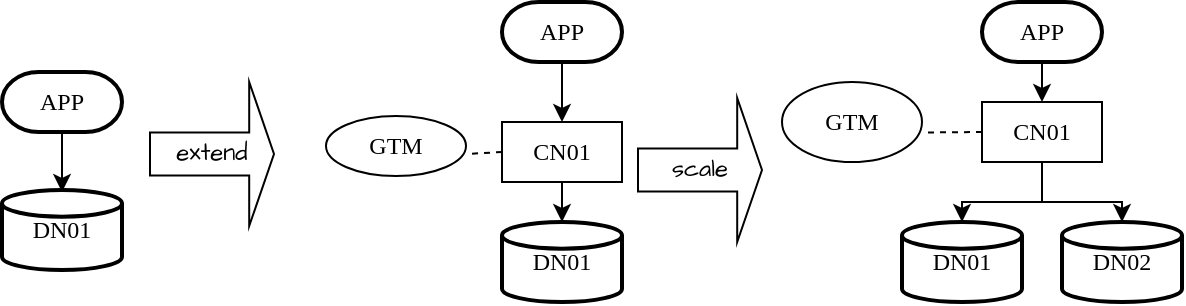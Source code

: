 <mxfile version="24.7.16">
  <diagram id="C5RBs43oDa-KdzZeNtuy" name="Page-1">
    <mxGraphModel dx="1050" dy="511" grid="0" gridSize="10" guides="1" tooltips="1" connect="1" arrows="1" fold="1" page="1" pageScale="1" pageWidth="827" pageHeight="1169" math="0" shadow="0">
      <root>
        <mxCell id="WIyWlLk6GJQsqaUBKTNV-0" />
        <mxCell id="WIyWlLk6GJQsqaUBKTNV-1" parent="WIyWlLk6GJQsqaUBKTNV-0" />
        <mxCell id="uEkoMf55fxLZ8qtXvSVT-3" value="DN01" style="strokeWidth=2;html=1;shape=mxgraph.flowchart.database;whiteSpace=wrap;hachureGap=4;fontFamily=Times New Roman;flipH=1;movable=1;resizable=1;rotatable=1;deletable=1;editable=1;locked=0;connectable=1;" parent="WIyWlLk6GJQsqaUBKTNV-1" vertex="1">
          <mxGeometry x="410" y="295" width="60" height="40" as="geometry" />
        </mxCell>
        <mxCell id="uEkoMf55fxLZ8qtXvSVT-7" value="CN01" style="rounded=0;whiteSpace=wrap;html=1;hachureGap=4;fontFamily=Times New Roman;flipH=1;movable=0;resizable=0;rotatable=0;deletable=0;editable=0;locked=1;connectable=0;" parent="WIyWlLk6GJQsqaUBKTNV-1" vertex="1">
          <mxGeometry x="410" y="245" width="60" height="30" as="geometry" />
        </mxCell>
        <mxCell id="uEkoMf55fxLZ8qtXvSVT-9" style="edgeStyle=orthogonalEdgeStyle;rounded=0;hachureGap=4;orthogonalLoop=1;jettySize=auto;html=1;entryX=0.5;entryY=0;entryDx=0;entryDy=0;entryPerimeter=0;fontFamily=Architects Daughter;fontSource=https%3A%2F%2Ffonts.googleapis.com%2Fcss%3Ffamily%3DArchitects%2BDaughter;movable=0;resizable=0;rotatable=0;deletable=0;editable=0;locked=1;connectable=0;" parent="WIyWlLk6GJQsqaUBKTNV-1" source="uEkoMf55fxLZ8qtXvSVT-7" target="uEkoMf55fxLZ8qtXvSVT-3" edge="1">
          <mxGeometry relative="1" as="geometry" />
        </mxCell>
        <mxCell id="uEkoMf55fxLZ8qtXvSVT-11" value="DN01" style="strokeWidth=2;html=1;shape=mxgraph.flowchart.database;whiteSpace=wrap;hachureGap=4;fontFamily=Times New Roman;flipH=1;movable=1;resizable=1;rotatable=1;deletable=1;editable=1;locked=0;connectable=1;" parent="WIyWlLk6GJQsqaUBKTNV-1" vertex="1">
          <mxGeometry x="610" y="295" width="60" height="40" as="geometry" />
        </mxCell>
        <mxCell id="uEkoMf55fxLZ8qtXvSVT-13" value="CN01" style="rounded=0;whiteSpace=wrap;html=1;hachureGap=4;fontFamily=Times New Roman;flipH=1;movable=0;resizable=0;rotatable=0;deletable=0;editable=0;locked=1;connectable=0;" parent="WIyWlLk6GJQsqaUBKTNV-1" vertex="1">
          <mxGeometry x="650" y="235" width="60" height="30" as="geometry" />
        </mxCell>
        <mxCell id="uEkoMf55fxLZ8qtXvSVT-14" style="edgeStyle=orthogonalEdgeStyle;rounded=0;hachureGap=4;orthogonalLoop=1;jettySize=auto;html=1;entryX=0.5;entryY=0;entryDx=0;entryDy=0;entryPerimeter=0;fontFamily=Architects Daughter;fontSource=https%3A%2F%2Ffonts.googleapis.com%2Fcss%3Ffamily%3DArchitects%2BDaughter;movable=0;resizable=0;rotatable=0;deletable=0;editable=0;locked=1;connectable=0;" parent="WIyWlLk6GJQsqaUBKTNV-1" source="uEkoMf55fxLZ8qtXvSVT-13" target="uEkoMf55fxLZ8qtXvSVT-11" edge="1">
          <mxGeometry relative="1" as="geometry" />
        </mxCell>
        <mxCell id="uEkoMf55fxLZ8qtXvSVT-16" value="DN02" style="strokeWidth=2;html=1;shape=mxgraph.flowchart.database;whiteSpace=wrap;hachureGap=4;fontFamily=Times New Roman;flipH=1;movable=1;resizable=1;rotatable=1;deletable=1;editable=1;locked=0;connectable=1;" parent="WIyWlLk6GJQsqaUBKTNV-1" vertex="1">
          <mxGeometry x="690" y="295" width="60" height="40" as="geometry" />
        </mxCell>
        <mxCell id="uEkoMf55fxLZ8qtXvSVT-19" style="edgeStyle=orthogonalEdgeStyle;rounded=0;hachureGap=4;orthogonalLoop=1;jettySize=auto;html=1;exitX=0.5;exitY=1;exitDx=0;exitDy=0;entryX=0.5;entryY=0;entryDx=0;entryDy=0;entryPerimeter=0;fontFamily=Architects Daughter;fontSource=https%3A%2F%2Ffonts.googleapis.com%2Fcss%3Ffamily%3DArchitects%2BDaughter;movable=0;resizable=0;rotatable=0;deletable=0;editable=0;locked=1;connectable=0;" parent="WIyWlLk6GJQsqaUBKTNV-1" source="uEkoMf55fxLZ8qtXvSVT-13" target="uEkoMf55fxLZ8qtXvSVT-16" edge="1">
          <mxGeometry relative="1" as="geometry" />
        </mxCell>
        <mxCell id="uEkoMf55fxLZ8qtXvSVT-22" style="edgeStyle=orthogonalEdgeStyle;rounded=0;hachureGap=4;orthogonalLoop=1;jettySize=auto;html=1;exitX=0.5;exitY=1;exitDx=0;exitDy=0;exitPerimeter=0;entryX=0.5;entryY=0;entryDx=0;entryDy=0;fontFamily=Architects Daughter;fontSource=https%3A%2F%2Ffonts.googleapis.com%2Fcss%3Ffamily%3DArchitects%2BDaughter;movable=0;resizable=0;rotatable=0;deletable=0;editable=0;locked=1;connectable=0;" parent="WIyWlLk6GJQsqaUBKTNV-1" source="uEkoMf55fxLZ8qtXvSVT-21" target="uEkoMf55fxLZ8qtXvSVT-7" edge="1">
          <mxGeometry relative="1" as="geometry" />
        </mxCell>
        <mxCell id="uEkoMf55fxLZ8qtXvSVT-21" value="APP" style="strokeWidth=2;html=1;shape=mxgraph.flowchart.terminator;whiteSpace=wrap;hachureGap=4;fontFamily=Times New Roman;flipH=1;movable=1;resizable=1;rotatable=1;deletable=1;editable=1;locked=0;connectable=1;" parent="WIyWlLk6GJQsqaUBKTNV-1" vertex="1">
          <mxGeometry x="410" y="185" width="60" height="30" as="geometry" />
        </mxCell>
        <mxCell id="uEkoMf55fxLZ8qtXvSVT-24" style="edgeStyle=orthogonalEdgeStyle;rounded=0;hachureGap=4;orthogonalLoop=1;jettySize=auto;html=1;exitX=0.5;exitY=1;exitDx=0;exitDy=0;exitPerimeter=0;entryX=0.5;entryY=0;entryDx=0;entryDy=0;fontFamily=Architects Daughter;fontSource=https%3A%2F%2Ffonts.googleapis.com%2Fcss%3Ffamily%3DArchitects%2BDaughter;movable=0;resizable=0;rotatable=0;deletable=0;editable=0;locked=1;connectable=0;" parent="WIyWlLk6GJQsqaUBKTNV-1" source="uEkoMf55fxLZ8qtXvSVT-23" target="uEkoMf55fxLZ8qtXvSVT-13" edge="1">
          <mxGeometry relative="1" as="geometry" />
        </mxCell>
        <mxCell id="uEkoMf55fxLZ8qtXvSVT-23" value="APP" style="strokeWidth=2;html=1;shape=mxgraph.flowchart.terminator;whiteSpace=wrap;hachureGap=4;fontFamily=Times New Roman;flipH=1;movable=1;resizable=1;rotatable=1;deletable=1;editable=1;locked=0;connectable=1;" parent="WIyWlLk6GJQsqaUBKTNV-1" vertex="1">
          <mxGeometry x="650" y="185" width="60" height="30" as="geometry" />
        </mxCell>
        <mxCell id="uEkoMf55fxLZ8qtXvSVT-25" value="GTM" style="ellipse;whiteSpace=wrap;html=1;hachureGap=4;fontFamily=Times New Roman;flipH=1;movable=1;resizable=1;rotatable=1;deletable=1;editable=1;locked=0;connectable=1;" parent="WIyWlLk6GJQsqaUBKTNV-1" vertex="1">
          <mxGeometry x="550" y="225" width="70" height="40" as="geometry" />
        </mxCell>
        <mxCell id="uEkoMf55fxLZ8qtXvSVT-28" value="" style="endArrow=none;dashed=1;html=1;rounded=0;hachureGap=4;fontFamily=Architects Daughter;fontSource=https%3A%2F%2Ffonts.googleapis.com%2Fcss%3Ffamily%3DArchitects%2BDaughter;exitX=0;exitY=0.5;exitDx=0;exitDy=0;entryX=-0.022;entryY=0.631;entryDx=0;entryDy=0;entryPerimeter=0;movable=0;resizable=0;rotatable=0;deletable=0;editable=0;locked=1;connectable=0;" parent="WIyWlLk6GJQsqaUBKTNV-1" source="uEkoMf55fxLZ8qtXvSVT-13" target="uEkoMf55fxLZ8qtXvSVT-25" edge="1">
          <mxGeometry width="50" height="50" relative="1" as="geometry">
            <mxPoint x="690" y="335" as="sourcePoint" />
            <mxPoint x="650" y="225" as="targetPoint" />
          </mxGeometry>
        </mxCell>
        <mxCell id="uEkoMf55fxLZ8qtXvSVT-30" value="GTM" style="ellipse;whiteSpace=wrap;html=1;hachureGap=4;fontFamily=Times New Roman;flipH=1;movable=1;resizable=1;rotatable=1;deletable=1;editable=1;locked=0;connectable=1;" parent="WIyWlLk6GJQsqaUBKTNV-1" vertex="1">
          <mxGeometry x="322" y="242" width="70" height="30" as="geometry" />
        </mxCell>
        <mxCell id="uEkoMf55fxLZ8qtXvSVT-32" value="" style="endArrow=none;dashed=1;html=1;rounded=0;hachureGap=4;fontFamily=Architects Daughter;fontSource=https%3A%2F%2Ffonts.googleapis.com%2Fcss%3Ffamily%3DArchitects%2BDaughter;exitX=0;exitY=0.5;exitDx=0;exitDy=0;entryX=-0.022;entryY=0.631;entryDx=0;entryDy=0;entryPerimeter=0;movable=0;resizable=0;rotatable=0;deletable=0;editable=0;locked=1;connectable=0;" parent="WIyWlLk6GJQsqaUBKTNV-1" target="uEkoMf55fxLZ8qtXvSVT-30" edge="1">
          <mxGeometry width="50" height="50" relative="1" as="geometry">
            <mxPoint x="410" y="260" as="sourcePoint" />
            <mxPoint x="410" y="235" as="targetPoint" />
          </mxGeometry>
        </mxCell>
        <mxCell id="uEkoMf55fxLZ8qtXvSVT-35" style="edgeStyle=orthogonalEdgeStyle;rounded=0;hachureGap=4;orthogonalLoop=1;jettySize=auto;html=1;exitX=0.5;exitY=1;exitDx=0;exitDy=0;exitPerimeter=0;entryX=0.5;entryY=0;entryDx=0;entryDy=0;fontFamily=Architects Daughter;fontSource=https%3A%2F%2Ffonts.googleapis.com%2Fcss%3Ffamily%3DArchitects%2BDaughter;movable=0;resizable=0;rotatable=0;deletable=0;editable=0;locked=1;connectable=0;" parent="WIyWlLk6GJQsqaUBKTNV-1" source="uEkoMf55fxLZ8qtXvSVT-36" edge="1">
          <mxGeometry relative="1" as="geometry">
            <mxPoint x="190" y="280" as="targetPoint" />
          </mxGeometry>
        </mxCell>
        <mxCell id="uEkoMf55fxLZ8qtXvSVT-36" value="APP" style="strokeWidth=2;html=1;shape=mxgraph.flowchart.terminator;whiteSpace=wrap;hachureGap=4;fontFamily=Times New Roman;flipH=1;movable=1;resizable=1;rotatable=1;deletable=1;editable=1;locked=0;connectable=1;strokeColor=default;" parent="WIyWlLk6GJQsqaUBKTNV-1" vertex="1">
          <mxGeometry x="160" y="220" width="60" height="30" as="geometry" />
        </mxCell>
        <mxCell id="uEkoMf55fxLZ8qtXvSVT-43" value="scale" style="shape=singleArrow;whiteSpace=wrap;html=1;hachureGap=4;fontFamily=Architects Daughter;fontSource=https%3A%2F%2Ffonts.googleapis.com%2Fcss%3Ffamily%3DArchitects%2BDaughter;movable=1;resizable=1;rotatable=1;deletable=1;editable=1;locked=0;connectable=1;" parent="WIyWlLk6GJQsqaUBKTNV-1" vertex="1">
          <mxGeometry x="478" y="233" width="62" height="72" as="geometry" />
        </mxCell>
        <mxCell id="uEkoMf55fxLZ8qtXvSVT-45" value="extend" style="shape=singleArrow;whiteSpace=wrap;html=1;hachureGap=4;fontFamily=Architects Daughter;fontSource=https%3A%2F%2Ffonts.googleapis.com%2Fcss%3Ffamily%3DArchitects%2BDaughter;movable=1;resizable=1;rotatable=1;deletable=1;editable=1;locked=0;connectable=1;" parent="WIyWlLk6GJQsqaUBKTNV-1" vertex="1">
          <mxGeometry x="234" y="225" width="62" height="72" as="geometry" />
        </mxCell>
        <mxCell id="_6qCqeLA6Dox86_px6cY-0" value="DN01" style="strokeWidth=2;html=1;shape=mxgraph.flowchart.database;whiteSpace=wrap;hachureGap=4;fontFamily=Times New Roman;flipH=1;movable=1;resizable=1;rotatable=1;deletable=1;editable=1;locked=0;connectable=1;" vertex="1" parent="WIyWlLk6GJQsqaUBKTNV-1">
          <mxGeometry x="160" y="279" width="60" height="40" as="geometry" />
        </mxCell>
      </root>
    </mxGraphModel>
  </diagram>
</mxfile>
